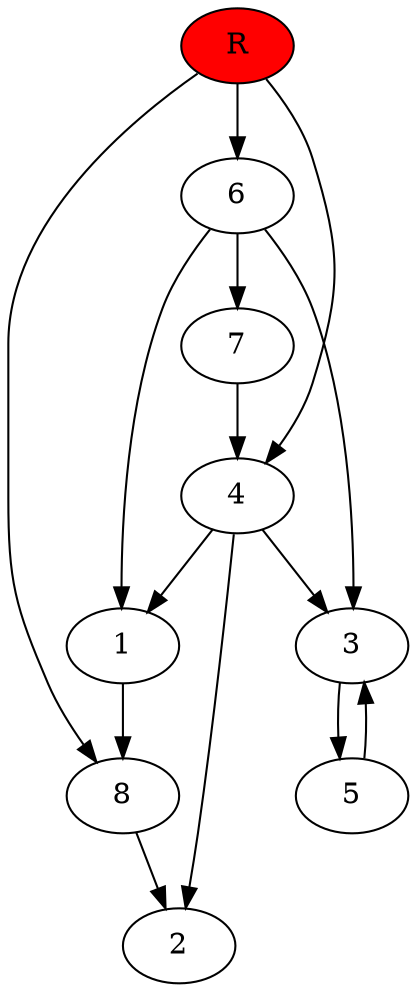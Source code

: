digraph prb78322 {
	1
	2
	3
	4
	5
	6
	7
	8
	R [fillcolor="#ff0000" style=filled]
	1 -> 8
	3 -> 5
	4 -> 1
	4 -> 2
	4 -> 3
	5 -> 3
	6 -> 1
	6 -> 3
	6 -> 7
	7 -> 4
	8 -> 2
	R -> 4
	R -> 6
	R -> 8
}
